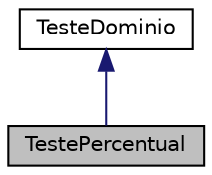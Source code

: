 digraph "TestePercentual"
{
 // LATEX_PDF_SIZE
  edge [fontname="Helvetica",fontsize="10",labelfontname="Helvetica",labelfontsize="10"];
  node [fontname="Helvetica",fontsize="10",shape=record];
  Node1 [label="TestePercentual",height=0.2,width=0.4,color="black", fillcolor="grey75", style="filled", fontcolor="black",tooltip="Classe para testar o dominio Percentual."];
  Node2 -> Node1 [dir="back",color="midnightblue",fontsize="10",style="solid",fontname="Helvetica"];
  Node2 [label="TesteDominio",height=0.2,width=0.4,color="black", fillcolor="white", style="filled",URL="$classTesteDominio.html",tooltip="Classe abstrata que representa um teste de dominio generico."];
}
